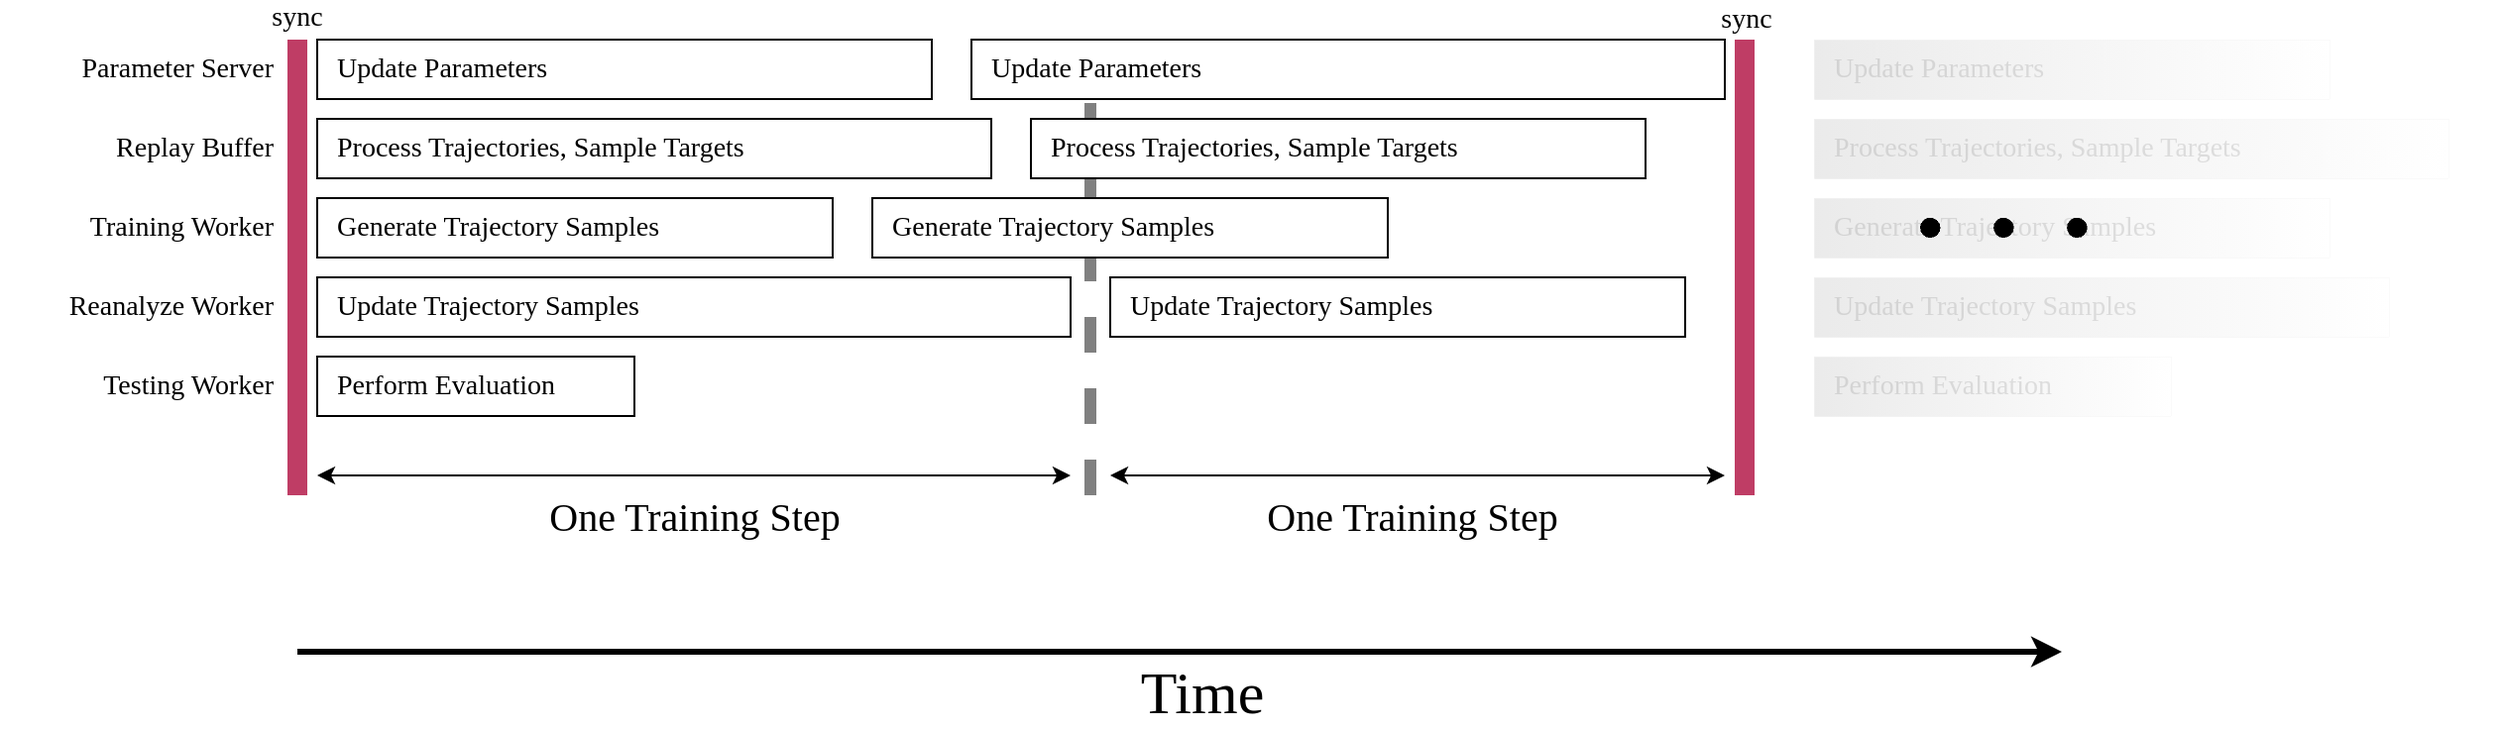 <mxfile scale="5" border="0">
    <diagram id="DuCAm9275b7ddMfAd-bc" name="Page-1">
        <mxGraphModel dx="1801" dy="1753" grid="1" gridSize="10" guides="1" tooltips="1" connect="1" arrows="1" fold="1" page="1" pageScale="1" pageWidth="850" pageHeight="1100" math="1" shadow="0">
            <root>
                <mxCell id="0"/>
                <mxCell id="1" parent="0"/>
                <mxCell id="IipSyU_IOVU7ddliheSF-1" value="Generate Trajectory Samples" style="whiteSpace=wrap;html=1;fontFamily=Verdana;fontSize=14;align=left;spacingLeft=8;fontStyle=0" parent="1" vertex="1">
                    <mxGeometry x="40" y="116" width="260" height="30" as="geometry"/>
                </mxCell>
                <mxCell id="IipSyU_IOVU7ddliheSF-2" value="Update Trajectory Samples" style="whiteSpace=wrap;html=1;fontFamily=Verdana;fontSize=14;align=left;spacingLeft=8;fontStyle=0" parent="1" vertex="1">
                    <mxGeometry x="40" y="156" width="380" height="30" as="geometry"/>
                </mxCell>
                <mxCell id="IipSyU_IOVU7ddliheSF-4" value="Update Parameters" style="whiteSpace=wrap;html=1;fontFamily=Verdana;fontSize=14;align=left;spacingLeft=8;fontStyle=0" parent="1" vertex="1">
                    <mxGeometry x="40" y="36" width="310" height="30" as="geometry"/>
                </mxCell>
                <mxCell id="IipSyU_IOVU7ddliheSF-5" value="Process Trajectories, Sample Targets" style="whiteSpace=wrap;html=1;fontFamily=Verdana;fontSize=14;align=left;spacingLeft=8;fontStyle=0" parent="1" vertex="1">
                    <mxGeometry x="40" y="76" width="340" height="30" as="geometry"/>
                </mxCell>
                <mxCell id="IipSyU_IOVU7ddliheSF-6" value="Perform Evaluation" style="whiteSpace=wrap;html=1;fontFamily=Verdana;fontSize=14;align=left;spacingLeft=8;fontStyle=0" parent="1" vertex="1">
                    <mxGeometry x="40" y="196" width="160" height="30" as="geometry"/>
                </mxCell>
                <mxCell id="ntXJS-SVcqxulDdzBPt4-1" value="" style="endArrow=none;html=1;strokeWidth=10;fontFamily=Verdana;fontSize=14;align=left;fontColor=none;noLabel=1;labelBackgroundColor=none;strokeColor=#BF3D65;fontStyle=0" parent="1" edge="1">
                    <mxGeometry width="50" height="50" relative="1" as="geometry">
                        <mxPoint x="30" y="266" as="sourcePoint"/>
                        <mxPoint x="30" y="36" as="targetPoint"/>
                    </mxGeometry>
                </mxCell>
                <mxCell id="ntXJS-SVcqxulDdzBPt4-2" value="" style="endArrow=none;html=1;strokeWidth=6;fontFamily=Verdana;fontSize=14;fontColor=none;noLabel=1;labelBackgroundColor=none;strokeColor=#808080;fontStyle=0;dashed=1;" parent="1" edge="1">
                    <mxGeometry width="50" height="50" relative="1" as="geometry">
                        <mxPoint x="430" y="266" as="sourcePoint"/>
                        <mxPoint x="430" y="36" as="targetPoint"/>
                    </mxGeometry>
                </mxCell>
                <mxCell id="ntXJS-SVcqxulDdzBPt4-9" value="Parameter Server" style="text;html=1;strokeColor=none;fillColor=none;align=right;verticalAlign=middle;whiteSpace=wrap;rounded=0;fontFamily=Verdana;fontSize=14;fontStyle=0" parent="1" vertex="1">
                    <mxGeometry x="-110" y="36" width="130" height="30" as="geometry"/>
                </mxCell>
                <mxCell id="ntXJS-SVcqxulDdzBPt4-10" value="Replay Buffer" style="text;html=1;strokeColor=none;fillColor=none;align=right;verticalAlign=middle;whiteSpace=wrap;rounded=0;fontFamily=Verdana;fontSize=14;fontStyle=0" parent="1" vertex="1">
                    <mxGeometry x="-100" y="76" width="120" height="30" as="geometry"/>
                </mxCell>
                <mxCell id="ntXJS-SVcqxulDdzBPt4-11" value="Training Worker" style="text;html=1;strokeColor=none;fillColor=none;align=right;verticalAlign=middle;whiteSpace=wrap;rounded=0;fontFamily=Verdana;fontSize=14;fontStyle=0" parent="1" vertex="1">
                    <mxGeometry x="-100" y="116" width="120" height="30" as="geometry"/>
                </mxCell>
                <mxCell id="ntXJS-SVcqxulDdzBPt4-14" value="Testing Worker" style="text;html=1;strokeColor=none;fillColor=none;align=right;verticalAlign=middle;whiteSpace=wrap;rounded=0;fontFamily=Verdana;fontSize=14;fontStyle=0" parent="1" vertex="1">
                    <mxGeometry x="-110" y="196" width="130" height="30" as="geometry"/>
                </mxCell>
                <mxCell id="ntXJS-SVcqxulDdzBPt4-15" value="" style="endArrow=classic;startArrow=classic;html=1;rounded=1;sketch=0;fontFamily=Verdana;curved=0;fontSize=14;align=left;fontStyle=0" parent="1" edge="1">
                    <mxGeometry width="50" height="50" relative="1" as="geometry">
                        <mxPoint x="40" y="256" as="sourcePoint"/>
                        <mxPoint x="420" y="256" as="targetPoint"/>
                    </mxGeometry>
                </mxCell>
                <mxCell id="ntXJS-SVcqxulDdzBPt4-16" value="One Training Step" style="edgeLabel;html=1;align=center;verticalAlign=middle;resizable=0;points=[];fontFamily=Verdana;labelBackgroundColor=none;labelBorderColor=none;fontSize=20;fontStyle=0" parent="ntXJS-SVcqxulDdzBPt4-15" vertex="1" connectable="0">
                    <mxGeometry x="0.089" y="-1" relative="1" as="geometry">
                        <mxPoint x="-17" y="19" as="offset"/>
                    </mxGeometry>
                </mxCell>
                <mxCell id="ntXJS-SVcqxulDdzBPt4-17" value="Generate Trajectory Samples" style="whiteSpace=wrap;html=1;fontFamily=Verdana;fontSize=14;align=left;spacingLeft=8;fontStyle=0" parent="1" vertex="1">
                    <mxGeometry x="320" y="116" width="260" height="30" as="geometry"/>
                </mxCell>
                <mxCell id="ntXJS-SVcqxulDdzBPt4-18" value="Update&amp;nbsp;Trajectory Samples" style="whiteSpace=wrap;html=1;fontFamily=Verdana;fontSize=14;align=left;spacingLeft=8;fontStyle=0" parent="1" vertex="1">
                    <mxGeometry x="440" y="156" width="290" height="30" as="geometry"/>
                </mxCell>
                <mxCell id="ntXJS-SVcqxulDdzBPt4-19" value="Update Parameters" style="whiteSpace=wrap;html=1;fontFamily=Verdana;fontSize=14;align=left;spacingLeft=8;fontStyle=0" parent="1" vertex="1">
                    <mxGeometry x="370" y="36" width="380" height="30" as="geometry"/>
                </mxCell>
                <mxCell id="ntXJS-SVcqxulDdzBPt4-20" value="Process Trajectories, Sample Targets" style="whiteSpace=wrap;html=1;fontFamily=Verdana;fontSize=14;align=left;spacingLeft=8;fontStyle=0" parent="1" vertex="1">
                    <mxGeometry x="400" y="76" width="310" height="30" as="geometry"/>
                </mxCell>
                <mxCell id="ntXJS-SVcqxulDdzBPt4-27" value="" style="endArrow=classic;startArrow=classic;html=1;rounded=1;sketch=0;fontFamily=Verdana;curved=0;fontSize=14;align=left;fontStyle=0" parent="1" edge="1">
                    <mxGeometry width="50" height="50" relative="1" as="geometry">
                        <mxPoint x="440" y="256" as="sourcePoint"/>
                        <mxPoint x="750" y="256" as="targetPoint"/>
                    </mxGeometry>
                </mxCell>
                <mxCell id="ntXJS-SVcqxulDdzBPt4-28" value="One Training Step" style="edgeLabel;html=1;align=center;verticalAlign=middle;resizable=0;points=[];fontFamily=Verdana;labelBackgroundColor=none;labelBorderColor=none;fontSize=20;fontStyle=0" parent="ntXJS-SVcqxulDdzBPt4-27" vertex="1" connectable="0">
                    <mxGeometry x="0.089" y="-1" relative="1" as="geometry">
                        <mxPoint x="-17" y="19" as="offset"/>
                    </mxGeometry>
                </mxCell>
                <mxCell id="0zTCEKOlQbjuJWeUA4mi-3" value="Reanalyze Worker" style="text;html=1;strokeColor=none;fillColor=none;align=right;verticalAlign=middle;whiteSpace=wrap;rounded=0;fontFamily=Verdana;fontSize=14;fontStyle=0" parent="1" vertex="1">
                    <mxGeometry x="-120" y="156" width="140" height="30" as="geometry"/>
                </mxCell>
                <mxCell id="0zTCEKOlQbjuJWeUA4mi-19" value="" style="endArrow=classic;startArrow=none;html=1;rounded=1;sketch=0;fontFamily=Verdana;curved=0;fontSize=14;align=left;startFill=0;strokeWidth=3;fontStyle=0" parent="1" edge="1">
                    <mxGeometry width="50" height="50" relative="1" as="geometry">
                        <mxPoint x="30" y="345" as="sourcePoint"/>
                        <mxPoint x="920" y="345" as="targetPoint"/>
                    </mxGeometry>
                </mxCell>
                <mxCell id="0zTCEKOlQbjuJWeUA4mi-20" value="Time" style="edgeLabel;html=1;align=center;verticalAlign=middle;resizable=0;points=[];fontFamily=Verdana;labelBackgroundColor=none;labelBorderColor=none;fontSize=30;fontStyle=0" parent="0zTCEKOlQbjuJWeUA4mi-19" vertex="1" connectable="0">
                    <mxGeometry x="0.089" y="-1" relative="1" as="geometry">
                        <mxPoint x="-29" y="19" as="offset"/>
                    </mxGeometry>
                </mxCell>
                <mxCell id="0zTCEKOlQbjuJWeUA4mi-30" value="sync" style="text;html=1;strokeColor=none;fillColor=none;align=center;verticalAlign=middle;whiteSpace=wrap;rounded=0;fontFamily=Verdana;fontSize=14;fontStyle=0" parent="1" vertex="1">
                    <mxGeometry x="10" y="20" width="40" height="10" as="geometry"/>
                </mxCell>
                <mxCell id="0zTCEKOlQbjuJWeUA4mi-32" value="sync" style="text;html=1;strokeColor=none;fillColor=none;align=center;verticalAlign=middle;whiteSpace=wrap;rounded=0;fontFamily=Verdana;fontSize=14;fontStyle=0" parent="1" vertex="1">
                    <mxGeometry x="741" y="20" width="40" height="11" as="geometry"/>
                </mxCell>
                <mxCell id="3" value="" style="group" parent="1" vertex="1" connectable="0">
                    <mxGeometry x="795" y="36" width="345" height="190" as="geometry"/>
                </mxCell>
                <mxCell id="0zTCEKOlQbjuJWeUA4mi-22" value="Generate Trajectory Samples" style="whiteSpace=wrap;html=1;fontFamily=Verdana;fontSize=14;align=left;spacingLeft=8;shadow=0;rounded=0;gradientColor=#999999;labelBackgroundColor=none;textOpacity=10;opacity=20;strokeColor=default;gradientDirection=west;strokeWidth=0;fontStyle=0" parent="3" vertex="1">
                    <mxGeometry y="80" width="260" height="30" as="geometry"/>
                </mxCell>
                <mxCell id="0zTCEKOlQbjuJWeUA4mi-23" value="Update&amp;nbsp;Trajectory Samples" style="whiteSpace=wrap;html=1;fontFamily=Verdana;fontSize=14;align=left;spacingLeft=8;shadow=0;rounded=0;gradientColor=#999999;labelBackgroundColor=none;textOpacity=10;opacity=20;strokeColor=default;gradientDirection=west;strokeWidth=0;fontStyle=0" parent="3" vertex="1">
                    <mxGeometry y="120" width="290" height="30" as="geometry"/>
                </mxCell>
                <mxCell id="0zTCEKOlQbjuJWeUA4mi-24" value="Update Parameters" style="whiteSpace=wrap;html=1;fontFamily=Verdana;fontSize=14;align=left;spacingLeft=8;shadow=0;rounded=0;gradientColor=#999999;labelBackgroundColor=none;textOpacity=10;opacity=20;strokeColor=default;gradientDirection=west;strokeWidth=0;fontStyle=0" parent="3" vertex="1">
                    <mxGeometry width="260" height="30" as="geometry"/>
                </mxCell>
                <mxCell id="0zTCEKOlQbjuJWeUA4mi-25" value="Process Trajectories, Sample Targets" style="whiteSpace=wrap;html=1;fontFamily=Verdana;fontSize=14;align=left;spacingLeft=8;shadow=0;rounded=0;gradientColor=#999999;labelBackgroundColor=none;textOpacity=10;opacity=20;strokeColor=default;gradientDirection=west;strokeWidth=0;fontStyle=0" parent="3" vertex="1">
                    <mxGeometry y="40" width="320" height="30" as="geometry"/>
                </mxCell>
                <mxCell id="0zTCEKOlQbjuJWeUA4mi-26" value="Perform Evaluation" style="whiteSpace=wrap;html=1;fontFamily=Verdana;fontSize=14;align=left;spacingLeft=8;shadow=0;rounded=0;gradientColor=#999999;labelBackgroundColor=none;textOpacity=10;opacity=20;strokeColor=default;gradientDirection=west;strokeWidth=0;fontStyle=0" parent="3" vertex="1">
                    <mxGeometry y="160" width="180" height="30" as="geometry"/>
                </mxCell>
                <mxCell id="0zTCEKOlQbjuJWeUA4mi-21" value="$$\dots$$" style="text;html=1;align=center;verticalAlign=middle;resizable=0;points=[];autosize=1;strokeColor=none;fillColor=none;fontSize=80;fontFamily=Verdana;fontStyle=0" parent="3" vertex="1">
                    <mxGeometry x="-120" y="22" width="430" height="100" as="geometry"/>
                </mxCell>
                <mxCell id="ntXJS-SVcqxulDdzBPt4-25" value="" style="endArrow=none;html=1;strokeWidth=10;fontFamily=Verdana;fontSize=14;align=left;fontColor=none;noLabel=1;labelBackgroundColor=none;strokeColor=#BF3D65;fontStyle=0" parent="1" edge="1">
                    <mxGeometry width="50" height="50" relative="1" as="geometry">
                        <mxPoint x="760" y="266" as="sourcePoint"/>
                        <mxPoint x="760" y="36" as="targetPoint"/>
                    </mxGeometry>
                </mxCell>
            </root>
        </mxGraphModel>
    </diagram>
</mxfile>
